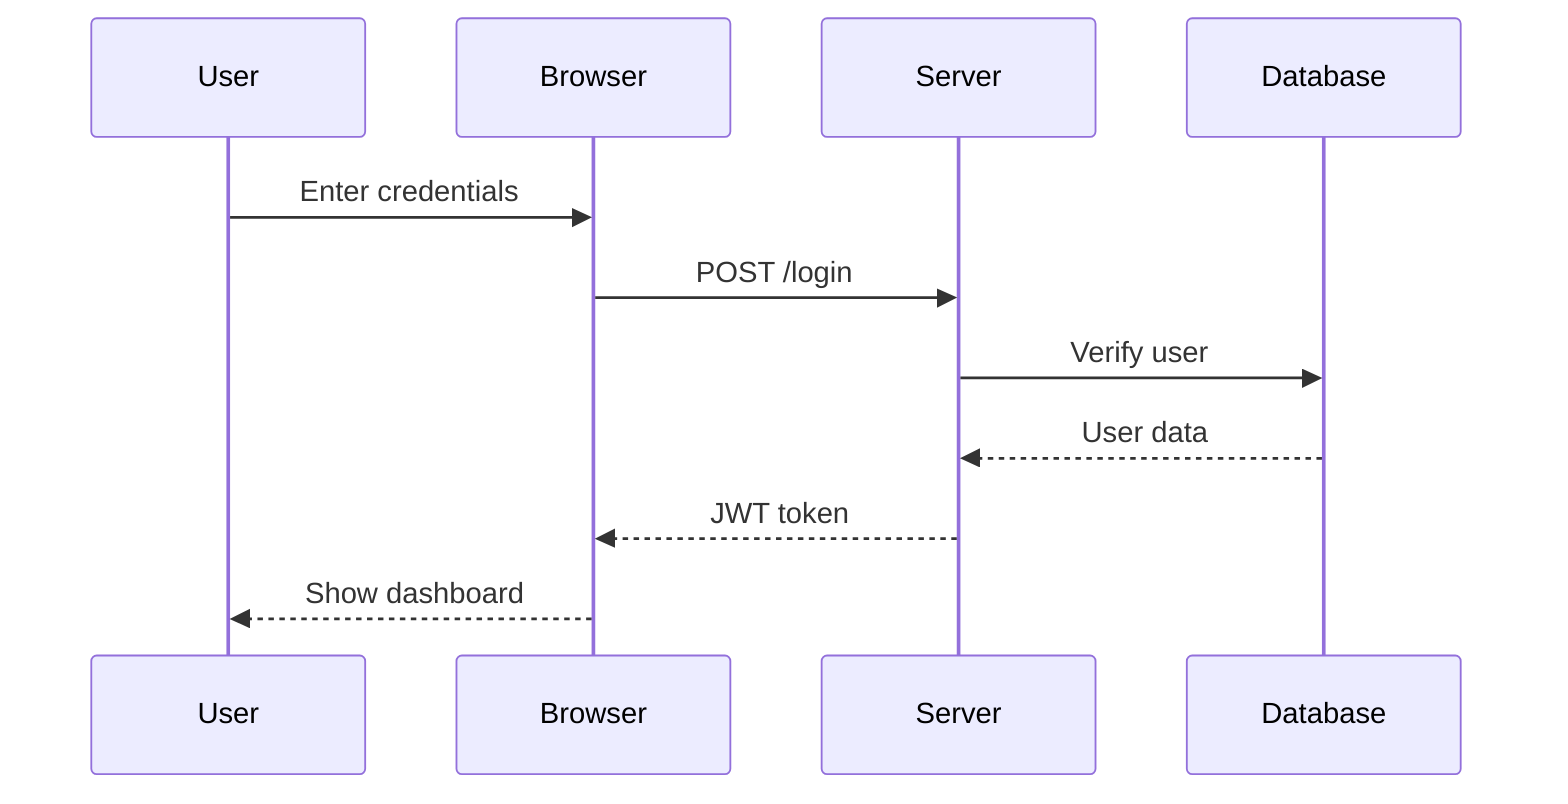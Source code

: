 sequenceDiagram
    participant User
    participant Browser
    participant Server
    participant Database
    
    User->>Browser: Enter credentials
    Browser->>Server: POST /login
    Server->>Database: Verify user
    Database-->>Server: User data
    Server-->>Browser: JWT token
    Browser-->>User: Show dashboard